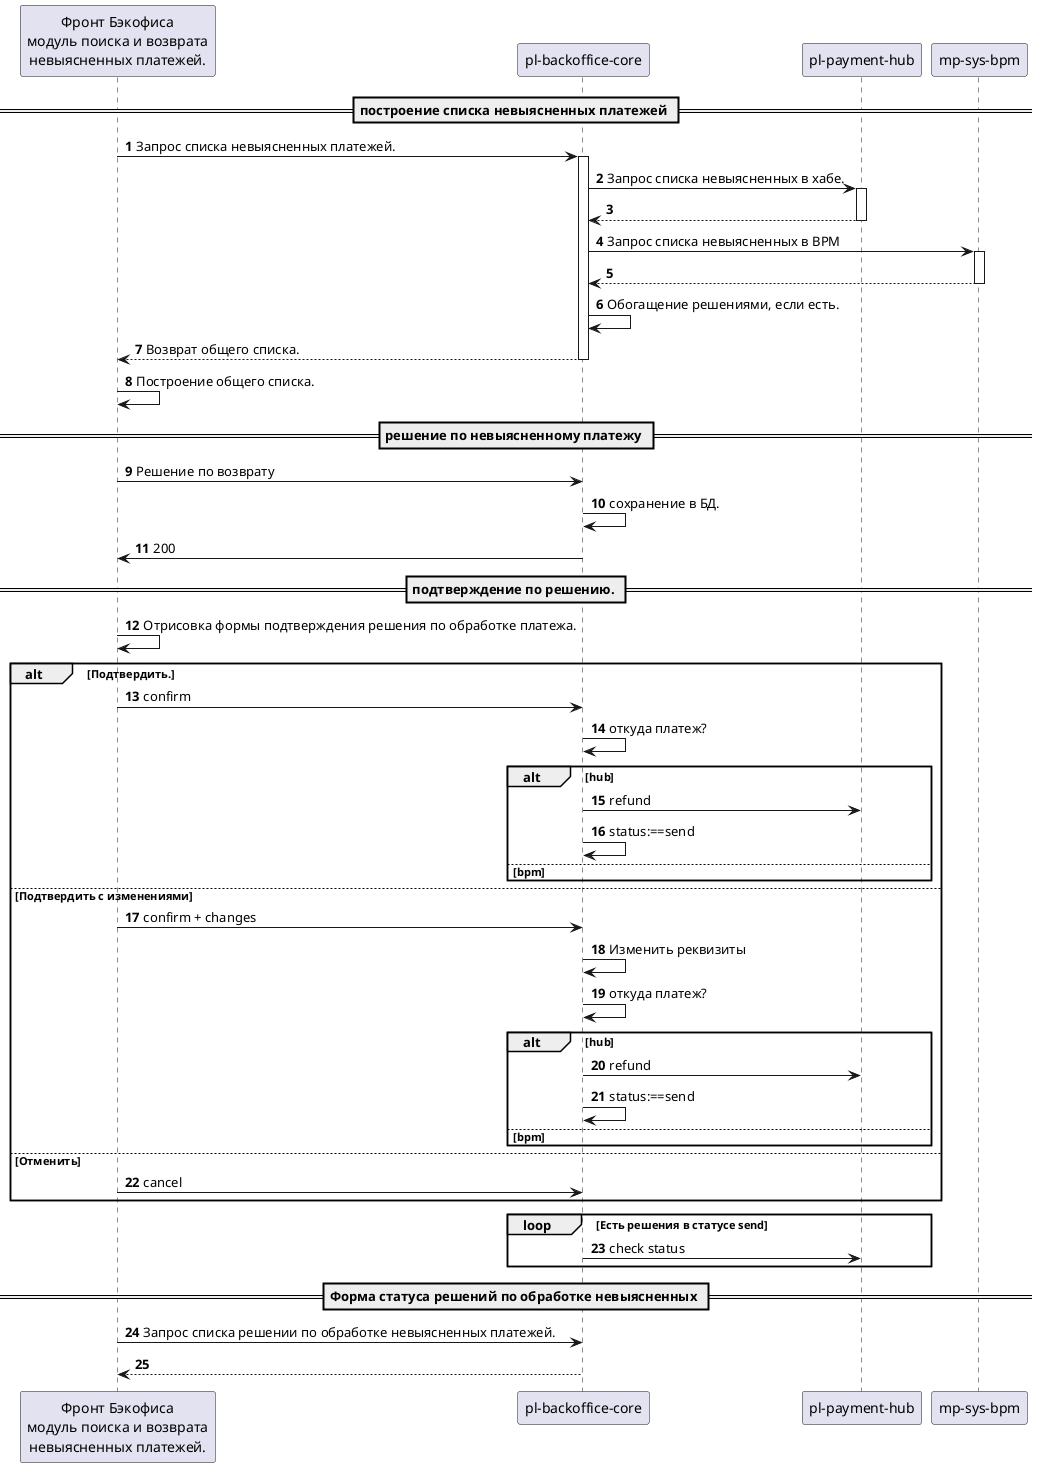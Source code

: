 @startuml
'https://plantuml.com/sequence-diagram

autonumber
participant "Фронт Бэкофиса\nмодуль поиска и возврата\nневыясненных платежей." as bf
participant "pl-backoffice-core" as back
participant "pl-payment-hub" as pay
participant "mp-sys-bpm" as bpm

== построение списка невыясненных платежей ==

bf -> back++ : Запрос списка невыясненных платежей.
back ->  pay++ : Запрос списка невыясненных в хабе.
return
back ->  bpm++ : Запрос списка невыясненных в BPM
return
back -> back : Обогащение решениями, если есть.
back --> bf-- : Возврат общего списка.
bf -> bf : Построение общего списка.

== решение по невыясненному платежу ==

bf -> back : Решение по возврату
back -> back : сохранение в БД.
back -> bf : 200

== подтверждение по решению. ==

bf -> bf : Отрисовка формы подтверждения решения по обработке платежа.
alt Подтвердить.
    bf -> back : confirm
    back -> back : откуда платеж?
    alt hub
        back -> pay : refund
        back -> back : status:==send
    else bpm
    end


else Подтвердить с изменениями
    bf -> back : confirm + changes
        back -> back : Изменить реквизиты
        back -> back : откуда платеж?
        alt hub
            back -> pay : refund
            back -> back : status:==send
        else bpm
        end
else Отменить
    bf -> back : cancel
end alt

loop Есть решения в статусе send
 back -> pay: check status
end


== Форма статуса решений по обработке невыясненных ==

bf -> back : Запрос списка решении по обработке невыясненных платежей.
return

@enduml